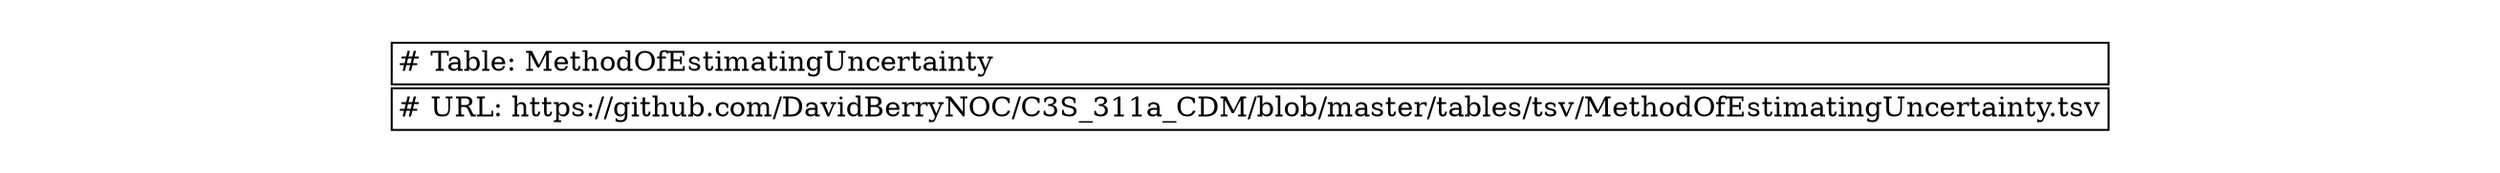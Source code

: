 digraph MethodOfEstimatingUncertainty {
node [color=white]
MethodOfEstimatingUncertainty [label=<<TABLE BORDER="0" CELLBORDER="1" CELLSPACING="2" COLOR="BLACK">
<TR><TD COLSPAN="" ALIGN="left"># Table: MethodOfEstimatingUncertainty</TD></TR>
<TR><TD COLSPAN="" ALIGN="left"># URL: https://github.com/DavidBerryNOC/C3S_311a_CDM/blob/master/tables/tsv/MethodOfEstimatingUncertainty.tsv</TD></TR>
</TABLE>>];
}
